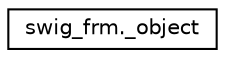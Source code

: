 digraph "Graphical Class Hierarchy"
{
  edge [fontname="Helvetica",fontsize="10",labelfontname="Helvetica",labelfontsize="10"];
  node [fontname="Helvetica",fontsize="10",shape=record];
  rankdir="LR";
  Node0 [label="swig_frm._object",height=0.2,width=0.4,color="black", fillcolor="white", style="filled",URL="$classswig__frm_1_1__object.html"];
}
